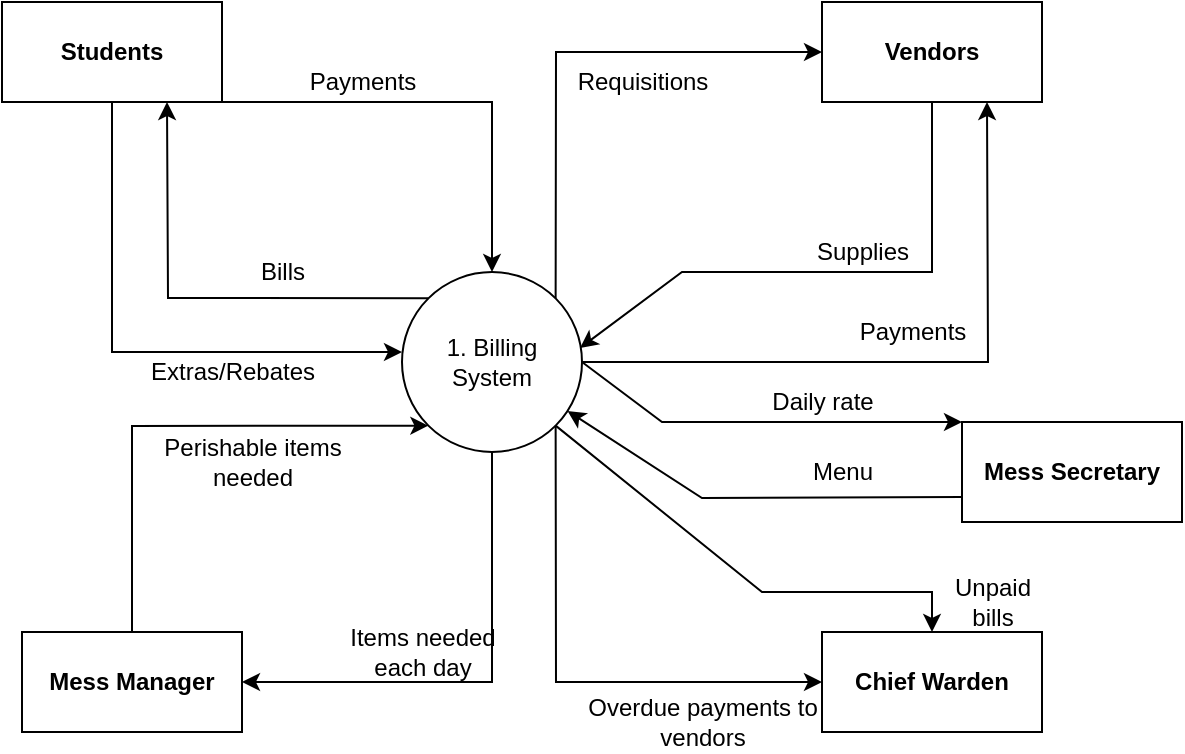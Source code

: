 <mxfile version="18.1.3" type="github">
  <diagram id="C5RBs43oDa-KdzZeNtuy" name="Page-1">
    <mxGraphModel dx="731" dy="388" grid="1" gridSize="10" guides="1" tooltips="1" connect="1" arrows="1" fold="1" page="1" pageScale="1" pageWidth="827" pageHeight="1169" math="0" shadow="0">
      <root>
        <mxCell id="WIyWlLk6GJQsqaUBKTNV-0" />
        <mxCell id="WIyWlLk6GJQsqaUBKTNV-1" parent="WIyWlLk6GJQsqaUBKTNV-0" />
        <mxCell id="BfKTVqbURA2rW4PKzyzV-0" value="Students" style="rounded=0;whiteSpace=wrap;html=1;fontStyle=1" parent="WIyWlLk6GJQsqaUBKTNV-1" vertex="1">
          <mxGeometry x="40" y="25" width="110" height="50" as="geometry" />
        </mxCell>
        <mxCell id="BfKTVqbURA2rW4PKzyzV-4" value="&lt;b&gt;Vendors&lt;/b&gt;" style="rounded=0;whiteSpace=wrap;html=1;" parent="WIyWlLk6GJQsqaUBKTNV-1" vertex="1">
          <mxGeometry x="450" y="25" width="110" height="50" as="geometry" />
        </mxCell>
        <mxCell id="6DLlhwHsqg0y1MbNJzqD-5" style="edgeStyle=orthogonalEdgeStyle;rounded=0;orthogonalLoop=1;jettySize=auto;html=1;exitX=1;exitY=1;exitDx=0;exitDy=0;startArrow=none;startFill=0;endArrow=classic;endFill=1;" edge="1" parent="WIyWlLk6GJQsqaUBKTNV-1" source="BfKTVqbURA2rW4PKzyzV-5">
          <mxGeometry relative="1" as="geometry">
            <mxPoint x="317" y="237" as="targetPoint" />
          </mxGeometry>
        </mxCell>
        <mxCell id="BfKTVqbURA2rW4PKzyzV-5" value="1. Billing System" style="ellipse;whiteSpace=wrap;html=1;aspect=fixed;" parent="WIyWlLk6GJQsqaUBKTNV-1" vertex="1">
          <mxGeometry x="240" y="160" width="90" height="90" as="geometry" />
        </mxCell>
        <mxCell id="BfKTVqbURA2rW4PKzyzV-6" value="" style="endArrow=classic;html=1;rounded=0;exitX=0.5;exitY=1;exitDx=0;exitDy=0;" parent="WIyWlLk6GJQsqaUBKTNV-1" source="BfKTVqbURA2rW4PKzyzV-0" edge="1">
          <mxGeometry width="50" height="50" relative="1" as="geometry">
            <mxPoint x="390" y="270" as="sourcePoint" />
            <mxPoint x="240" y="200" as="targetPoint" />
            <Array as="points">
              <mxPoint x="95" y="200" />
            </Array>
          </mxGeometry>
        </mxCell>
        <mxCell id="BfKTVqbURA2rW4PKzyzV-8" value="" style="endArrow=classic;html=1;rounded=0;entryX=0.75;entryY=1;entryDx=0;entryDy=0;exitX=0;exitY=0;exitDx=0;exitDy=0;" parent="WIyWlLk6GJQsqaUBKTNV-1" source="BfKTVqbURA2rW4PKzyzV-5" target="BfKTVqbURA2rW4PKzyzV-0" edge="1">
          <mxGeometry width="50" height="50" relative="1" as="geometry">
            <mxPoint x="230" y="170" as="sourcePoint" />
            <mxPoint x="440" y="210" as="targetPoint" />
            <Array as="points">
              <mxPoint x="123" y="173" />
            </Array>
          </mxGeometry>
        </mxCell>
        <mxCell id="BfKTVqbURA2rW4PKzyzV-9" value="" style="endArrow=classic;html=1;rounded=0;exitX=1;exitY=1;exitDx=0;exitDy=0;entryX=0.5;entryY=0;entryDx=0;entryDy=0;" parent="WIyWlLk6GJQsqaUBKTNV-1" source="BfKTVqbURA2rW4PKzyzV-0" target="BfKTVqbURA2rW4PKzyzV-5" edge="1">
          <mxGeometry width="50" height="50" relative="1" as="geometry">
            <mxPoint x="390" y="260" as="sourcePoint" />
            <mxPoint x="150" y="150" as="targetPoint" />
            <Array as="points">
              <mxPoint x="180" y="75" />
              <mxPoint x="285" y="75" />
            </Array>
          </mxGeometry>
        </mxCell>
        <mxCell id="BfKTVqbURA2rW4PKzyzV-10" value="" style="endArrow=classic;html=1;rounded=0;entryX=0;entryY=0.5;entryDx=0;entryDy=0;exitX=1;exitY=0;exitDx=0;exitDy=0;" parent="WIyWlLk6GJQsqaUBKTNV-1" source="BfKTVqbURA2rW4PKzyzV-5" target="BfKTVqbURA2rW4PKzyzV-4" edge="1">
          <mxGeometry width="50" height="50" relative="1" as="geometry">
            <mxPoint x="330" y="180" as="sourcePoint" />
            <mxPoint x="325" y="75" as="targetPoint" />
            <Array as="points">
              <mxPoint x="317" y="50" />
            </Array>
          </mxGeometry>
        </mxCell>
        <mxCell id="BfKTVqbURA2rW4PKzyzV-11" value="" style="endArrow=none;html=1;rounded=0;exitX=0.989;exitY=0.422;exitDx=0;exitDy=0;exitPerimeter=0;entryX=0.5;entryY=1;entryDx=0;entryDy=0;endFill=0;startArrow=classic;startFill=1;" parent="WIyWlLk6GJQsqaUBKTNV-1" source="BfKTVqbURA2rW4PKzyzV-5" target="BfKTVqbURA2rW4PKzyzV-4" edge="1">
          <mxGeometry width="50" height="50" relative="1" as="geometry">
            <mxPoint x="389" y="225" as="sourcePoint" />
            <mxPoint x="439" y="175" as="targetPoint" />
            <Array as="points">
              <mxPoint x="380" y="160" />
              <mxPoint x="505" y="160" />
            </Array>
          </mxGeometry>
        </mxCell>
        <mxCell id="BfKTVqbURA2rW4PKzyzV-12" value="Extras/Rebates" style="text;html=1;align=center;verticalAlign=middle;resizable=0;points=[];autosize=1;strokeColor=none;fillColor=none;" parent="WIyWlLk6GJQsqaUBKTNV-1" vertex="1">
          <mxGeometry x="110" y="200" width="90" height="20" as="geometry" />
        </mxCell>
        <mxCell id="BfKTVqbURA2rW4PKzyzV-19" value="Payments" style="text;html=1;align=center;verticalAlign=middle;resizable=0;points=[];autosize=1;strokeColor=none;fillColor=none;" parent="WIyWlLk6GJQsqaUBKTNV-1" vertex="1">
          <mxGeometry x="190" y="55" width="60" height="20" as="geometry" />
        </mxCell>
        <mxCell id="BfKTVqbURA2rW4PKzyzV-20" value="Bills" style="text;html=1;align=center;verticalAlign=middle;resizable=0;points=[];autosize=1;strokeColor=none;fillColor=none;" parent="WIyWlLk6GJQsqaUBKTNV-1" vertex="1">
          <mxGeometry x="160" y="150" width="40" height="20" as="geometry" />
        </mxCell>
        <mxCell id="BfKTVqbURA2rW4PKzyzV-21" value="Requisitions" style="text;html=1;align=center;verticalAlign=middle;resizable=0;points=[];autosize=1;strokeColor=none;fillColor=none;" parent="WIyWlLk6GJQsqaUBKTNV-1" vertex="1">
          <mxGeometry x="320" y="55" width="80" height="20" as="geometry" />
        </mxCell>
        <mxCell id="BfKTVqbURA2rW4PKzyzV-22" value="Unpaid &lt;br&gt;bills" style="text;html=1;align=center;verticalAlign=middle;resizable=0;points=[];autosize=1;strokeColor=none;fillColor=none;" parent="WIyWlLk6GJQsqaUBKTNV-1" vertex="1">
          <mxGeometry x="510" y="310" width="50" height="30" as="geometry" />
        </mxCell>
        <mxCell id="BfKTVqbURA2rW4PKzyzV-27" value="" style="endArrow=classic;html=1;rounded=0;entryX=0;entryY=0;entryDx=0;entryDy=0;exitX=1;exitY=0.5;exitDx=0;exitDy=0;" parent="WIyWlLk6GJQsqaUBKTNV-1" source="BfKTVqbURA2rW4PKzyzV-5" target="6DLlhwHsqg0y1MbNJzqD-1" edge="1">
          <mxGeometry width="50" height="50" relative="1" as="geometry">
            <mxPoint x="350" y="230" as="sourcePoint" />
            <mxPoint x="285" y="340" as="targetPoint" />
            <Array as="points">
              <mxPoint x="370" y="235" />
            </Array>
          </mxGeometry>
        </mxCell>
        <mxCell id="6DLlhwHsqg0y1MbNJzqD-0" value="Mess Manager" style="rounded=0;whiteSpace=wrap;html=1;fontStyle=1" vertex="1" parent="WIyWlLk6GJQsqaUBKTNV-1">
          <mxGeometry x="50" y="340" width="110" height="50" as="geometry" />
        </mxCell>
        <mxCell id="6DLlhwHsqg0y1MbNJzqD-1" value="Mess Secretary" style="rounded=0;whiteSpace=wrap;html=1;fontStyle=1" vertex="1" parent="WIyWlLk6GJQsqaUBKTNV-1">
          <mxGeometry x="520" y="235" width="110" height="50" as="geometry" />
        </mxCell>
        <mxCell id="6DLlhwHsqg0y1MbNJzqD-2" value="&lt;b&gt;Chief Warden&lt;/b&gt;" style="rounded=0;whiteSpace=wrap;html=1;" vertex="1" parent="WIyWlLk6GJQsqaUBKTNV-1">
          <mxGeometry x="450" y="340" width="110" height="50" as="geometry" />
        </mxCell>
        <mxCell id="6DLlhwHsqg0y1MbNJzqD-3" value="Supplies" style="text;html=1;align=center;verticalAlign=middle;resizable=0;points=[];autosize=1;strokeColor=none;fillColor=none;" vertex="1" parent="WIyWlLk6GJQsqaUBKTNV-1">
          <mxGeometry x="440" y="140" width="60" height="20" as="geometry" />
        </mxCell>
        <mxCell id="6DLlhwHsqg0y1MbNJzqD-4" value="" style="endArrow=none;html=1;rounded=0;exitX=0.75;exitY=1;exitDx=0;exitDy=0;entryX=1;entryY=0.5;entryDx=0;entryDy=0;startArrow=classic;startFill=1;endFill=0;" edge="1" parent="WIyWlLk6GJQsqaUBKTNV-1" source="BfKTVqbURA2rW4PKzyzV-4" target="BfKTVqbURA2rW4PKzyzV-5">
          <mxGeometry width="50" height="50" relative="1" as="geometry">
            <mxPoint x="390" y="320" as="sourcePoint" />
            <mxPoint x="440" y="270" as="targetPoint" />
            <Array as="points">
              <mxPoint x="533" y="205" />
            </Array>
          </mxGeometry>
        </mxCell>
        <mxCell id="6DLlhwHsqg0y1MbNJzqD-6" value="Payments" style="text;html=1;align=center;verticalAlign=middle;resizable=0;points=[];autosize=1;strokeColor=none;fillColor=none;" vertex="1" parent="WIyWlLk6GJQsqaUBKTNV-1">
          <mxGeometry x="465" y="180" width="60" height="20" as="geometry" />
        </mxCell>
        <mxCell id="6DLlhwHsqg0y1MbNJzqD-7" value="" style="endArrow=classic;html=1;rounded=0;entryX=0.5;entryY=0;entryDx=0;entryDy=0;exitX=1;exitY=1;exitDx=0;exitDy=0;" edge="1" parent="WIyWlLk6GJQsqaUBKTNV-1" source="BfKTVqbURA2rW4PKzyzV-5" target="6DLlhwHsqg0y1MbNJzqD-2">
          <mxGeometry width="50" height="50" relative="1" as="geometry">
            <mxPoint x="260" y="290" as="sourcePoint" />
            <mxPoint x="310" y="240" as="targetPoint" />
            <Array as="points">
              <mxPoint x="420" y="320" />
              <mxPoint x="505" y="320" />
            </Array>
          </mxGeometry>
        </mxCell>
        <mxCell id="6DLlhwHsqg0y1MbNJzqD-8" value="" style="endArrow=classic;html=1;rounded=0;exitX=1;exitY=1;exitDx=0;exitDy=0;entryX=0;entryY=0.5;entryDx=0;entryDy=0;" edge="1" parent="WIyWlLk6GJQsqaUBKTNV-1" source="BfKTVqbURA2rW4PKzyzV-5" target="6DLlhwHsqg0y1MbNJzqD-2">
          <mxGeometry width="50" height="50" relative="1" as="geometry">
            <mxPoint x="260" y="290" as="sourcePoint" />
            <mxPoint x="360" y="330" as="targetPoint" />
            <Array as="points">
              <mxPoint x="317" y="365" />
            </Array>
          </mxGeometry>
        </mxCell>
        <mxCell id="6DLlhwHsqg0y1MbNJzqD-9" value="Overdue payments to &lt;br&gt;vendors" style="text;html=1;align=center;verticalAlign=middle;resizable=0;points=[];autosize=1;strokeColor=none;fillColor=none;" vertex="1" parent="WIyWlLk6GJQsqaUBKTNV-1">
          <mxGeometry x="330" y="370" width="120" height="30" as="geometry" />
        </mxCell>
        <mxCell id="6DLlhwHsqg0y1MbNJzqD-10" value="Daily rate" style="text;html=1;align=center;verticalAlign=middle;resizable=0;points=[];autosize=1;strokeColor=none;fillColor=none;" vertex="1" parent="WIyWlLk6GJQsqaUBKTNV-1">
          <mxGeometry x="420" y="215" width="60" height="20" as="geometry" />
        </mxCell>
        <mxCell id="6DLlhwHsqg0y1MbNJzqD-12" value="" style="endArrow=classic;html=1;rounded=0;exitX=0;exitY=0.75;exitDx=0;exitDy=0;" edge="1" parent="WIyWlLk6GJQsqaUBKTNV-1" source="6DLlhwHsqg0y1MbNJzqD-1" target="BfKTVqbURA2rW4PKzyzV-5">
          <mxGeometry width="50" height="50" relative="1" as="geometry">
            <mxPoint x="260" y="210" as="sourcePoint" />
            <mxPoint x="380" y="268" as="targetPoint" />
            <Array as="points">
              <mxPoint x="390" y="273" />
            </Array>
          </mxGeometry>
        </mxCell>
        <mxCell id="6DLlhwHsqg0y1MbNJzqD-13" value="Menu" style="text;html=1;align=center;verticalAlign=middle;resizable=0;points=[];autosize=1;strokeColor=none;fillColor=none;" vertex="1" parent="WIyWlLk6GJQsqaUBKTNV-1">
          <mxGeometry x="440" y="250" width="40" height="20" as="geometry" />
        </mxCell>
        <mxCell id="6DLlhwHsqg0y1MbNJzqD-14" value="" style="endArrow=classic;html=1;rounded=0;entryX=1;entryY=0.5;entryDx=0;entryDy=0;exitX=0.5;exitY=1;exitDx=0;exitDy=0;" edge="1" parent="WIyWlLk6GJQsqaUBKTNV-1" source="BfKTVqbURA2rW4PKzyzV-5" target="6DLlhwHsqg0y1MbNJzqD-0">
          <mxGeometry width="50" height="50" relative="1" as="geometry">
            <mxPoint x="260" y="210" as="sourcePoint" />
            <mxPoint x="310" y="160" as="targetPoint" />
            <Array as="points">
              <mxPoint x="285" y="365" />
            </Array>
          </mxGeometry>
        </mxCell>
        <mxCell id="6DLlhwHsqg0y1MbNJzqD-16" value="" style="endArrow=classic;html=1;rounded=0;entryX=0;entryY=1;entryDx=0;entryDy=0;exitX=0.5;exitY=0;exitDx=0;exitDy=0;" edge="1" parent="WIyWlLk6GJQsqaUBKTNV-1" source="6DLlhwHsqg0y1MbNJzqD-0" target="BfKTVqbURA2rW4PKzyzV-5">
          <mxGeometry width="50" height="50" relative="1" as="geometry">
            <mxPoint x="130" y="340" as="sourcePoint" />
            <mxPoint x="180" y="290" as="targetPoint" />
            <Array as="points">
              <mxPoint x="105" y="237" />
            </Array>
          </mxGeometry>
        </mxCell>
        <mxCell id="6DLlhwHsqg0y1MbNJzqD-17" value="Perishable items &lt;br&gt;needed" style="text;html=1;align=center;verticalAlign=middle;resizable=0;points=[];autosize=1;strokeColor=none;fillColor=none;" vertex="1" parent="WIyWlLk6GJQsqaUBKTNV-1">
          <mxGeometry x="120" y="240" width="90" height="30" as="geometry" />
        </mxCell>
        <mxCell id="6DLlhwHsqg0y1MbNJzqD-18" value="Items needed &lt;br&gt;each day" style="text;html=1;align=center;verticalAlign=middle;resizable=0;points=[];autosize=1;strokeColor=none;fillColor=none;" vertex="1" parent="WIyWlLk6GJQsqaUBKTNV-1">
          <mxGeometry x="210" y="335" width="80" height="30" as="geometry" />
        </mxCell>
      </root>
    </mxGraphModel>
  </diagram>
</mxfile>
